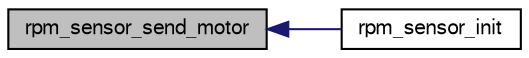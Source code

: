 digraph "rpm_sensor_send_motor"
{
  edge [fontname="FreeSans",fontsize="10",labelfontname="FreeSans",labelfontsize="10"];
  node [fontname="FreeSans",fontsize="10",shape=record];
  rankdir="LR";
  Node1 [label="rpm_sensor_send_motor",height=0.2,width=0.4,color="black", fillcolor="grey75", style="filled", fontcolor="black"];
  Node1 -> Node2 [dir="back",color="midnightblue",fontsize="10",style="solid",fontname="FreeSans"];
  Node2 [label="rpm_sensor_init",height=0.2,width=0.4,color="black", fillcolor="white", style="filled",URL="$rpm__sensor_8h.html#aedef6155fceb893c028bdb57041b2177"];
}
